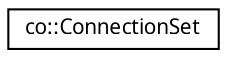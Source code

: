 digraph "Graphical Class Hierarchy"
{
  edge [fontname="Sans",fontsize="10",labelfontname="Sans",labelfontsize="10"];
  node [fontname="Sans",fontsize="10",shape=record];
  rankdir="LR";
  Node1 [label="co::ConnectionSet",height=0.2,width=0.4,color="black", fillcolor="white", style="filled",URL="$classco_1_1ConnectionSet.html",tooltip="Handles events on a set of connections. "];
}
